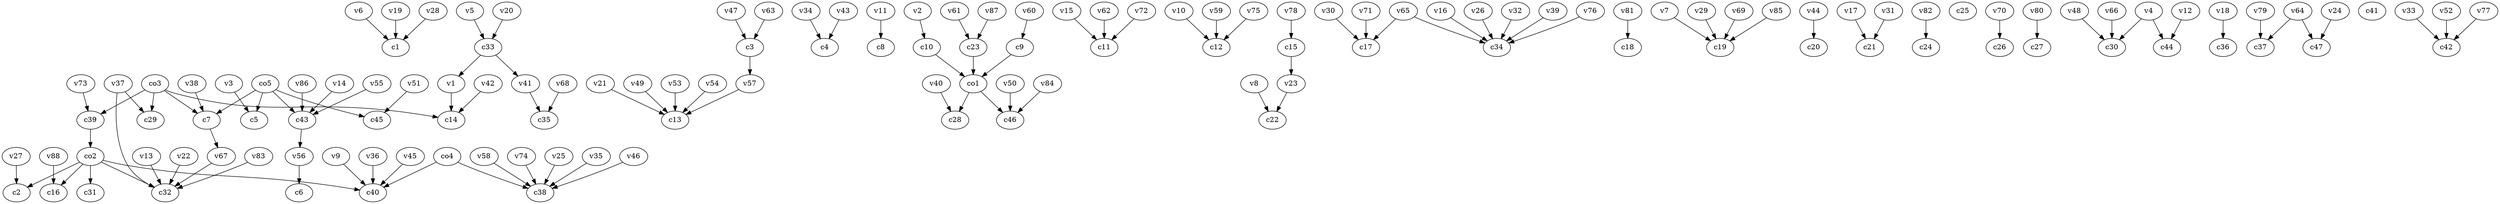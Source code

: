 strict digraph  {
c1;
c2;
c3;
c4;
c5;
c6;
c7;
c8;
c9;
c10;
c11;
c12;
c13;
c14;
c15;
c16;
c17;
c18;
c19;
c20;
c21;
c22;
c23;
c24;
c25;
c26;
c27;
c28;
c29;
c30;
c31;
c32;
c33;
c34;
c35;
c36;
c37;
c38;
c39;
c40;
c41;
c42;
c43;
c44;
c45;
c46;
c47;
v1;
v2;
v3;
v4;
v5;
v6;
v7;
v8;
v9;
v10;
v11;
v12;
v13;
v14;
v15;
v16;
v17;
v18;
v19;
v20;
v21;
v22;
v23;
v24;
v25;
v26;
v27;
v28;
v29;
v30;
v31;
v32;
v33;
v34;
v35;
v36;
v37;
v38;
v39;
v40;
v41;
v42;
v43;
v44;
v45;
v46;
v47;
v48;
v49;
v50;
v51;
v52;
v53;
v54;
v55;
v56;
v57;
v58;
v59;
v60;
v61;
v62;
v63;
v64;
v65;
v66;
v67;
v68;
v69;
v70;
v71;
v72;
v73;
v74;
v75;
v76;
v77;
v78;
v79;
v80;
v81;
v82;
v83;
v84;
v85;
v86;
v87;
v88;
co1;
co2;
co3;
co4;
co5;
c3 -> v57  [weight=1];
c7 -> v67  [weight=1];
c9 -> co1  [weight=1];
c10 -> co1  [weight=1];
c15 -> v23  [weight=1];
c23 -> co1  [weight=1];
c33 -> v1  [weight=1];
c33 -> v41  [weight=1];
c39 -> co2  [weight=1];
c43 -> v56  [weight=1];
v1 -> c14  [weight=1];
v2 -> c10  [weight=1];
v3 -> c5  [weight=1];
v4 -> c44  [weight=1];
v4 -> c30  [weight=1];
v5 -> c33  [weight=1];
v6 -> c1  [weight=1];
v7 -> c19  [weight=1];
v8 -> c22  [weight=1];
v9 -> c40  [weight=1];
v10 -> c12  [weight=1];
v11 -> c8  [weight=1];
v12 -> c44  [weight=1];
v13 -> c32  [weight=1];
v14 -> c43  [weight=1];
v15 -> c11  [weight=1];
v16 -> c34  [weight=1];
v17 -> c21  [weight=1];
v18 -> c36  [weight=1];
v19 -> c1  [weight=1];
v20 -> c33  [weight=1];
v21 -> c13  [weight=1];
v22 -> c32  [weight=1];
v23 -> c22  [weight=1];
v24 -> c47  [weight=1];
v25 -> c38  [weight=1];
v26 -> c34  [weight=1];
v27 -> c2  [weight=1];
v28 -> c1  [weight=1];
v29 -> c19  [weight=1];
v30 -> c17  [weight=1];
v31 -> c21  [weight=1];
v32 -> c34  [weight=1];
v33 -> c42  [weight=1];
v34 -> c4  [weight=1];
v35 -> c38  [weight=1];
v36 -> c40  [weight=1];
v37 -> c29  [weight=1];
v37 -> c32  [weight=1];
v38 -> c7  [weight=1];
v39 -> c34  [weight=1];
v40 -> c28  [weight=1];
v41 -> c35  [weight=1];
v42 -> c14  [weight=1];
v43 -> c4  [weight=1];
v44 -> c20  [weight=1];
v45 -> c40  [weight=1];
v46 -> c38  [weight=1];
v47 -> c3  [weight=1];
v48 -> c30  [weight=1];
v49 -> c13  [weight=1];
v50 -> c46  [weight=1];
v51 -> c45  [weight=1];
v52 -> c42  [weight=1];
v53 -> c13  [weight=1];
v54 -> c13  [weight=1];
v55 -> c43  [weight=1];
v56 -> c6  [weight=1];
v57 -> c13  [weight=1];
v58 -> c38  [weight=1];
v59 -> c12  [weight=1];
v60 -> c9  [weight=1];
v61 -> c23  [weight=1];
v62 -> c11  [weight=1];
v63 -> c3  [weight=1];
v64 -> c37  [weight=1];
v64 -> c47  [weight=1];
v65 -> c17  [weight=1];
v65 -> c34  [weight=1];
v66 -> c30  [weight=1];
v67 -> c32  [weight=1];
v68 -> c35  [weight=1];
v69 -> c19  [weight=1];
v70 -> c26  [weight=1];
v71 -> c17  [weight=1];
v72 -> c11  [weight=1];
v73 -> c39  [weight=1];
v74 -> c38  [weight=1];
v75 -> c12  [weight=1];
v76 -> c34  [weight=1];
v77 -> c42  [weight=1];
v78 -> c15  [weight=1];
v79 -> c37  [weight=1];
v80 -> c27  [weight=1];
v81 -> c18  [weight=1];
v82 -> c24  [weight=1];
v83 -> c32  [weight=1];
v84 -> c46  [weight=1];
v85 -> c19  [weight=1];
v86 -> c43  [weight=1];
v87 -> c23  [weight=1];
v88 -> c16  [weight=1];
co1 -> c46  [weight=1];
co1 -> c28  [weight=1];
co2 -> c31  [weight=1];
co2 -> c16  [weight=1];
co2 -> c40  [weight=1];
co2 -> c32  [weight=1];
co2 -> c2  [weight=1];
co3 -> c29  [weight=1];
co3 -> c7  [weight=1];
co3 -> c39  [weight=1];
co3 -> c14  [weight=1];
co4 -> c38  [weight=1];
co4 -> c40  [weight=1];
co5 -> c7  [weight=1];
co5 -> c5  [weight=1];
co5 -> c43  [weight=1];
co5 -> c45  [weight=1];
}
